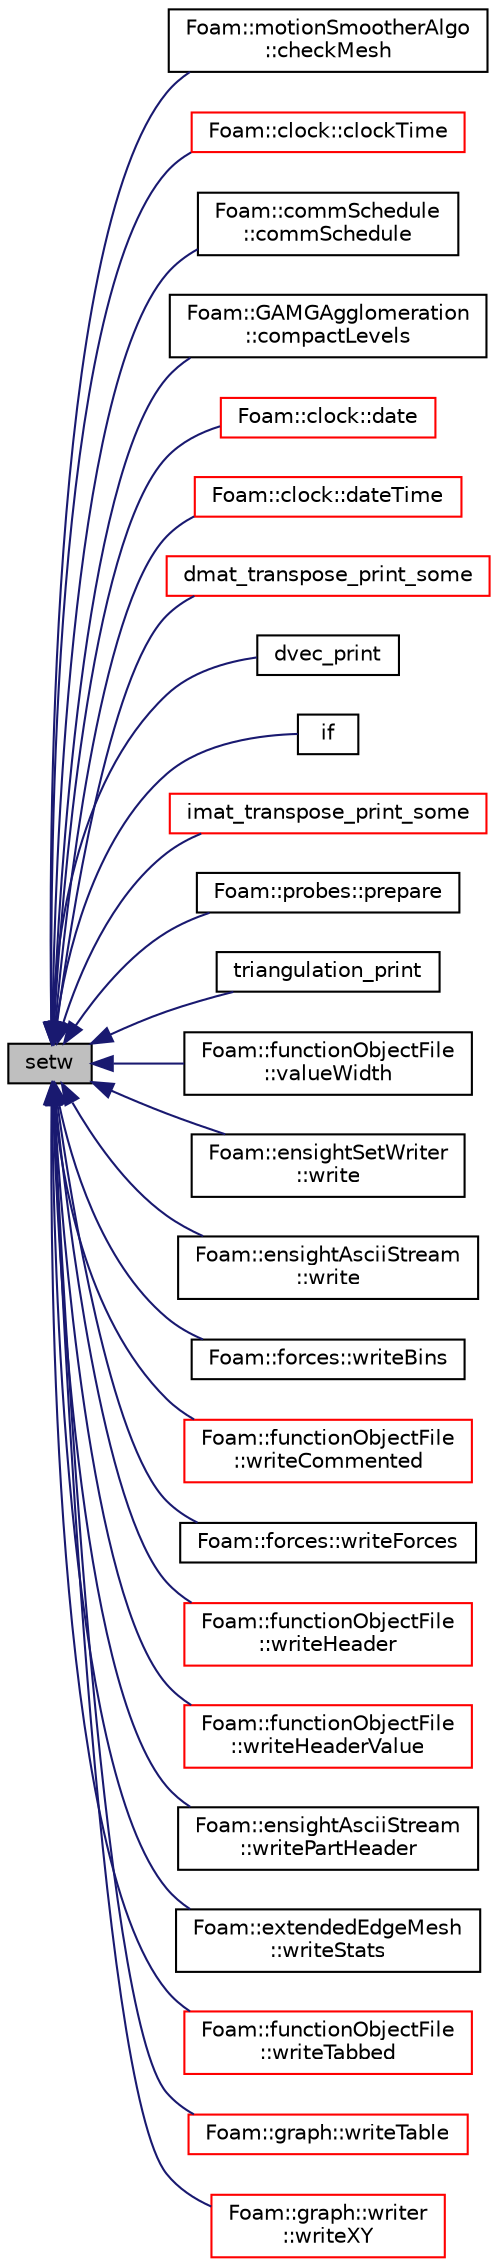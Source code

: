 digraph "setw"
{
  bgcolor="transparent";
  edge [fontname="Helvetica",fontsize="10",labelfontname="Helvetica",labelfontsize="10"];
  node [fontname="Helvetica",fontsize="10",shape=record];
  rankdir="LR";
  Node1 [label="setw",height=0.2,width=0.4,color="black", fillcolor="grey75", style="filled", fontcolor="black"];
  Node1 -> Node2 [dir="back",color="midnightblue",fontsize="10",style="solid",fontname="Helvetica"];
  Node2 [label="Foam::motionSmootherAlgo\l::checkMesh",height=0.2,width=0.4,color="black",URL="$a01521.html#a078476cf74c48ec612d310bebc06f0f0",tooltip="Check (subset of mesh including baffles) with mesh settings. "];
  Node1 -> Node3 [dir="back",color="midnightblue",fontsize="10",style="solid",fontname="Helvetica"];
  Node3 [label="Foam::clock::clockTime",height=0.2,width=0.4,color="red",URL="$a00274.html#a716145c4eae38fe6388b4c2b6eb3b576",tooltip="Return the current wall-clock time as a string. "];
  Node1 -> Node4 [dir="back",color="midnightblue",fontsize="10",style="solid",fontname="Helvetica"];
  Node4 [label="Foam::commSchedule\l::commSchedule",height=0.2,width=0.4,color="black",URL="$a00320.html#a1437bad1028054476a2c9d03fab24a7e",tooltip="Construct from wanted communication. Wanted communication is between. "];
  Node1 -> Node5 [dir="back",color="midnightblue",fontsize="10",style="solid",fontname="Helvetica"];
  Node5 [label="Foam::GAMGAgglomeration\l::compactLevels",height=0.2,width=0.4,color="black",URL="$a00888.html#a7aa50f494f31bbb03ef092eeedd906e0",tooltip="Shrink the number of levels to that specified. "];
  Node1 -> Node6 [dir="back",color="midnightblue",fontsize="10",style="solid",fontname="Helvetica"];
  Node6 [label="Foam::clock::date",height=0.2,width=0.4,color="red",URL="$a00274.html#a85937959bc3f366942ea89fe679d22d0",tooltip="Return the current wall-clock date as a string. "];
  Node1 -> Node7 [dir="back",color="midnightblue",fontsize="10",style="solid",fontname="Helvetica"];
  Node7 [label="Foam::clock::dateTime",height=0.2,width=0.4,color="red",URL="$a00274.html#a634bbc3b8e07db90bfa7b628bc3b46b0",tooltip="Return the current wall-clock date/time as a string. "];
  Node1 -> Node8 [dir="back",color="midnightblue",fontsize="10",style="solid",fontname="Helvetica"];
  Node8 [label="dmat_transpose_print_some",height=0.2,width=0.4,color="red",URL="$a07446.html#a8287e1ce47b22e5a7dc1e3d950ab6ce2"];
  Node1 -> Node9 [dir="back",color="midnightblue",fontsize="10",style="solid",fontname="Helvetica"];
  Node9 [label="dvec_print",height=0.2,width=0.4,color="black",URL="$a07446.html#a13c42c98b6109f9bbc304054151791f1"];
  Node1 -> Node10 [dir="back",color="midnightblue",fontsize="10",style="solid",fontname="Helvetica"];
  Node10 [label="if",height=0.2,width=0.4,color="black",URL="$a04209.html#a845ed54de93926ce4702da9469c2b35f"];
  Node1 -> Node11 [dir="back",color="midnightblue",fontsize="10",style="solid",fontname="Helvetica"];
  Node11 [label="imat_transpose_print_some",height=0.2,width=0.4,color="red",URL="$a07446.html#a63cb70ea9628453f6d4eda3c1bd6ff67"];
  Node1 -> Node12 [dir="back",color="midnightblue",fontsize="10",style="solid",fontname="Helvetica"];
  Node12 [label="Foam::probes::prepare",height=0.2,width=0.4,color="black",URL="$a01963.html#a5e55cd815681cedddeb894b90ef68173",tooltip="Classify field type and Open/close file streams,. "];
  Node1 -> Node13 [dir="back",color="midnightblue",fontsize="10",style="solid",fontname="Helvetica"];
  Node13 [label="triangulation_print",height=0.2,width=0.4,color="black",URL="$a07446.html#a7ee1a759ec5ec42ab155668bab34297d"];
  Node1 -> Node14 [dir="back",color="midnightblue",fontsize="10",style="solid",fontname="Helvetica"];
  Node14 [label="Foam::functionObjectFile\l::valueWidth",height=0.2,width=0.4,color="black",URL="$a00860.html#a93c783428a482a8a24f6b6481f819112",tooltip="Return the value width when writing to stream with optional offset. "];
  Node1 -> Node15 [dir="back",color="midnightblue",fontsize="10",style="solid",fontname="Helvetica"];
  Node15 [label="Foam::ensightSetWriter\l::write",height=0.2,width=0.4,color="black",URL="$a00651.html#a630f6b7c40da086ca6bfde703206e847",tooltip="General entry point for writing. "];
  Node1 -> Node16 [dir="back",color="midnightblue",fontsize="10",style="solid",fontname="Helvetica"];
  Node16 [label="Foam::ensightAsciiStream\l::write",height=0.2,width=0.4,color="black",URL="$a00636.html#a6ed6f22975d4ec8f6b5348c0cf0eb603"];
  Node1 -> Node17 [dir="back",color="midnightblue",fontsize="10",style="solid",fontname="Helvetica"];
  Node17 [label="Foam::forces::writeBins",height=0.2,width=0.4,color="black",URL="$a00847.html#a84f627caf8d3d82b9662d59fccd596e5",tooltip="Helper function to write bin data. "];
  Node1 -> Node18 [dir="back",color="midnightblue",fontsize="10",style="solid",fontname="Helvetica"];
  Node18 [label="Foam::functionObjectFile\l::writeCommented",height=0.2,width=0.4,color="red",URL="$a00860.html#a0cadcd36ab066e82b92f9a3a367ea013",tooltip="Write a commented string to stream. "];
  Node1 -> Node19 [dir="back",color="midnightblue",fontsize="10",style="solid",fontname="Helvetica"];
  Node19 [label="Foam::forces::writeForces",height=0.2,width=0.4,color="black",URL="$a00847.html#ac8a9266e2970aa83cfdb672c4c1b3ce4",tooltip="Helper function to write force data. "];
  Node1 -> Node20 [dir="back",color="midnightblue",fontsize="10",style="solid",fontname="Helvetica"];
  Node20 [label="Foam::functionObjectFile\l::writeHeader",height=0.2,width=0.4,color="red",URL="$a00860.html#a17a9befac8f16ca48eee83f7a262b9cd",tooltip="Write a commented header to stream. "];
  Node1 -> Node21 [dir="back",color="midnightblue",fontsize="10",style="solid",fontname="Helvetica"];
  Node21 [label="Foam::functionObjectFile\l::writeHeaderValue",height=0.2,width=0.4,color="red",URL="$a00860.html#a33e085645b5ebdb633f01c6a16e5f717",tooltip="Write a (commented) header property and value pair. "];
  Node1 -> Node22 [dir="back",color="midnightblue",fontsize="10",style="solid",fontname="Helvetica"];
  Node22 [label="Foam::ensightAsciiStream\l::writePartHeader",height=0.2,width=0.4,color="black",URL="$a00636.html#af524be71bf0696ed2ef5d759ddc58eb7"];
  Node1 -> Node23 [dir="back",color="midnightblue",fontsize="10",style="solid",fontname="Helvetica"];
  Node23 [label="Foam::extendedEdgeMesh\l::writeStats",height=0.2,width=0.4,color="black",URL="$a00694.html#a3852b36537f6220c4fc7f55769fc0f13",tooltip="Dump some information. "];
  Node1 -> Node24 [dir="back",color="midnightblue",fontsize="10",style="solid",fontname="Helvetica"];
  Node24 [label="Foam::functionObjectFile\l::writeTabbed",height=0.2,width=0.4,color="red",URL="$a00860.html#aa67ec2f6b5e0d2622e654f824b9d796c",tooltip="Write a tabbed string to stream. "];
  Node1 -> Node25 [dir="back",color="midnightblue",fontsize="10",style="solid",fontname="Helvetica"];
  Node25 [label="Foam::graph::writeTable",height=0.2,width=0.4,color="red",URL="$a00937.html#a30a8aeb06f459adf54933d45bbbec838",tooltip="Write out graph data as a simple table. "];
  Node1 -> Node26 [dir="back",color="midnightblue",fontsize="10",style="solid",fontname="Helvetica"];
  Node26 [label="Foam::graph::writer\l::writeXY",height=0.2,width=0.4,color="red",URL="$a02862.html#a736aef741ee7466a4a8244363c11cf92"];
}

